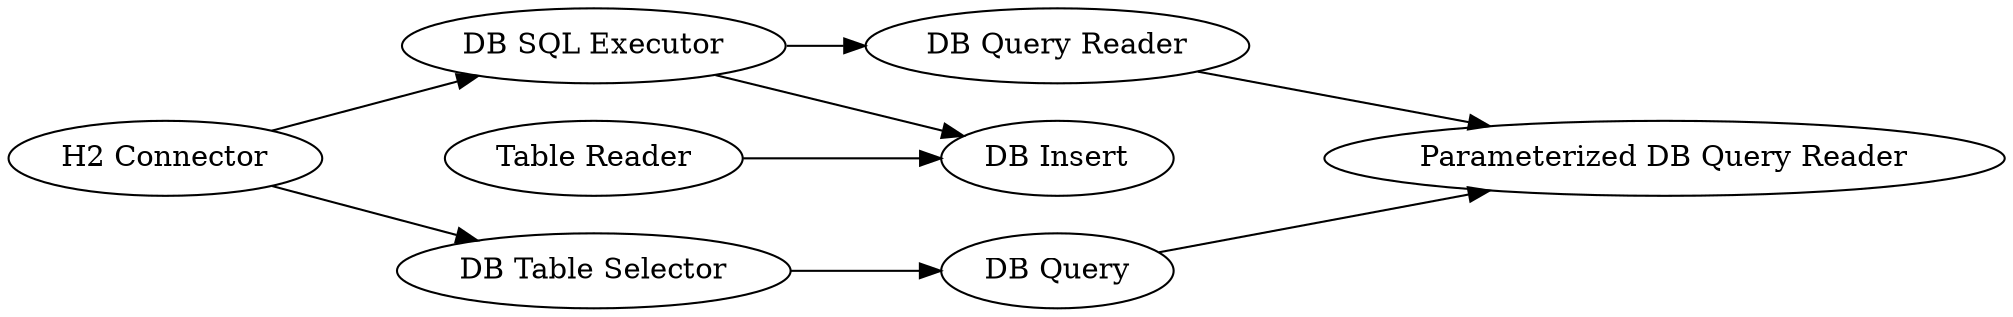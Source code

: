 digraph {
	84 -> 85
	87 -> 84
	77 -> 87
	77 -> 72
	96 -> 89
	83 -> 85
	72 -> 83
	87 -> 89
	96 [label="Table Reader"]
	84 [label="DB Query Reader"]
	89 [label="DB Insert"]
	87 [label="DB SQL Executor"]
	72 [label="DB Table Selector"]
	77 [label="H2 Connector"]
	83 [label="DB Query"]
	85 [label="Parameterized DB Query Reader"]
	rankdir=LR
}
